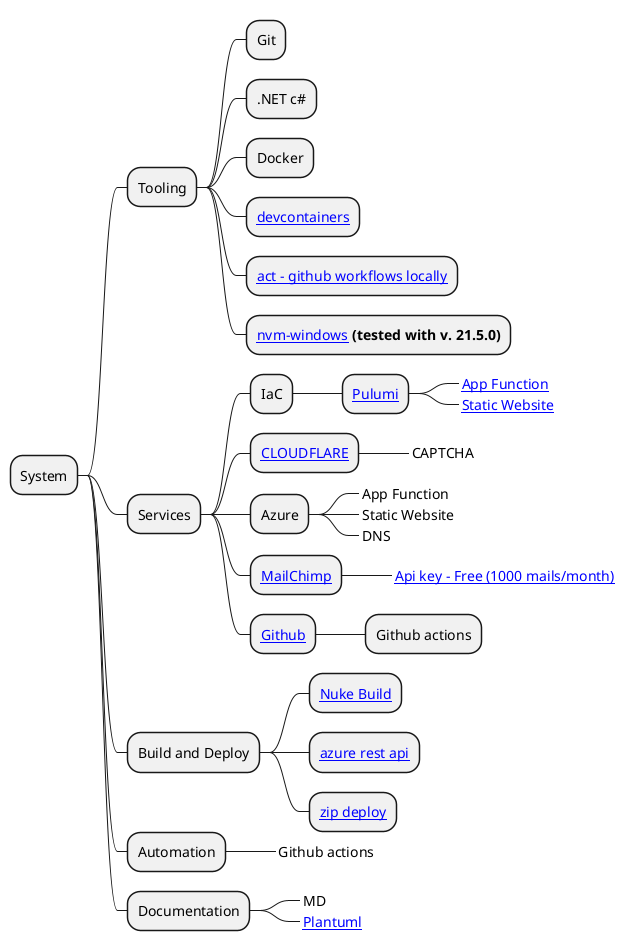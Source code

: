 @startmindmap "System overview"
* System
** Tooling
*** Git
*** .NET c#
*** Docker
*** [[https://code.visualstudio.com/docs/devcontainers/containers devcontainers]]
*** [[https://github.com/nektos/act act - github workflows locally]]
*** [[https://github.com/coreybutler/nvm-windows/releases nvm-windows]] **(tested with v. 21.5.0)**
** Services
*** IaC
**** [[https://www.pulumi.com/ Pulumi]]
*****_ [[https://www.pulumi.com/registry/packages/azure/api-docs/appservice/functionapp/ App Function]]
*****_ [[https://www.pulumi.com/templates/static-website/azure/ Static Website]]
*** [[https://www.cloudflare.com CLOUDFLARE]]
****_ CAPTCHA
*** Azure
****_ App Function
****_ Static Website
****_ DNS
*** [[https://mailchimp.com MailChimp]]
****_ [[https://us8.admin.mailchimp.com/account/client-key/ Api key - Free (1000 mails/month)]]
*** [[https://github.com/ Github]]
**** Github actions
** Build and Deploy
*** [[https://nuke.build/ Nuke Build]]
*** [[https://learn.microsoft.com/en-us/rest/api/azure/ azure rest api]]
*** [[https://learn.microsoft.com/en-us/azure/azure-functions/deployment-zip-push zip deploy]]
** Automation
***_ Github actions

** Documentation
***_ MD
***_ [[https://plantuml.com/ Plantuml]]

@endmindmap